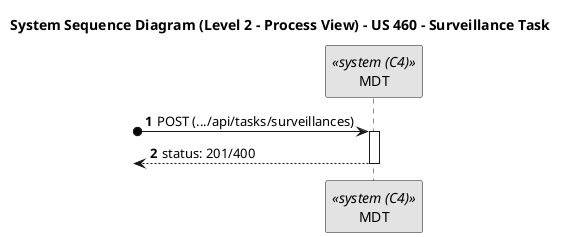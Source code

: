@startuml
skinparam monochrome true
skinparam packageStyle rectangle
skinparam shadowing false

title System Sequence Diagram (Level 2 - Process View) - US 460 - Surveillance Task
autonumber

participant "MDT" as MDT <<system (C4)>>

?o-> MDT : POST (.../api/tasks/surveillances)
activate MDT
    <-- MDT : status: 201/400
deactivate MDT

@enduml
